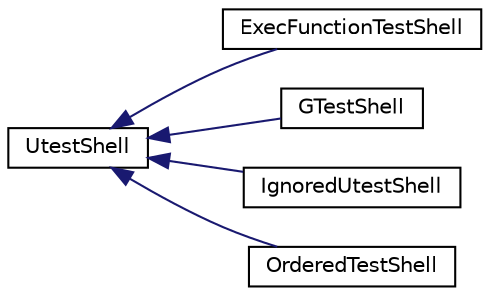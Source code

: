 digraph "Graphical Class Hierarchy"
{
 // LATEX_PDF_SIZE
  edge [fontname="Helvetica",fontsize="10",labelfontname="Helvetica",labelfontsize="10"];
  node [fontname="Helvetica",fontsize="10",shape=record];
  rankdir="LR";
  Node0 [label="UtestShell",height=0.2,width=0.4,color="black", fillcolor="white", style="filled",URL="$classUtestShell.html",tooltip=" "];
  Node0 -> Node1 [dir="back",color="midnightblue",fontsize="10",style="solid",fontname="Helvetica"];
  Node1 [label="ExecFunctionTestShell",height=0.2,width=0.4,color="black", fillcolor="white", style="filled",URL="$classExecFunctionTestShell.html",tooltip=" "];
  Node0 -> Node2 [dir="back",color="midnightblue",fontsize="10",style="solid",fontname="Helvetica"];
  Node2 [label="GTestShell",height=0.2,width=0.4,color="black", fillcolor="white", style="filled",URL="$classGTestShell.html",tooltip=" "];
  Node0 -> Node3 [dir="back",color="midnightblue",fontsize="10",style="solid",fontname="Helvetica"];
  Node3 [label="IgnoredUtestShell",height=0.2,width=0.4,color="black", fillcolor="white", style="filled",URL="$classIgnoredUtestShell.html",tooltip=" "];
  Node0 -> Node4 [dir="back",color="midnightblue",fontsize="10",style="solid",fontname="Helvetica"];
  Node4 [label="OrderedTestShell",height=0.2,width=0.4,color="black", fillcolor="white", style="filled",URL="$classOrderedTestShell.html",tooltip=" "];
}
